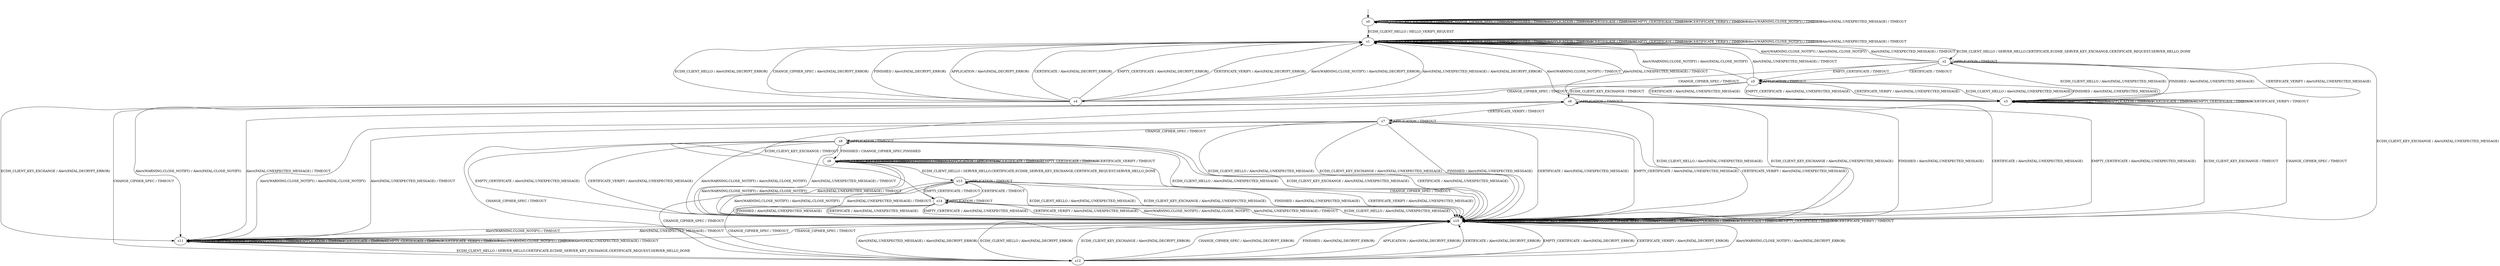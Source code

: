 digraph h1 {
s0 [label="s0"];
s1 [label="s1"];
s2 [label="s2"];
s3 [label="s3"];
s4 [label="s4"];
s5 [label="s5"];
s6 [label="s6"];
s7 [label="s7"];
s8 [label="s8"];
s9 [label="s9"];
s10 [label="s10"];
s11 [label="s11"];
s12 [label="s12"];
s13 [label="s13"];
s14 [label="s14"];
s0 -> s1 [label="ECDH_CLIENT_HELLO / HELLO_VERIFY_REQUEST"];
s0 -> s0 [label="ECDH_CLIENT_KEY_EXCHANGE / TIMEOUT"];
s0 -> s0 [label="CHANGE_CIPHER_SPEC / TIMEOUT"];
s0 -> s0 [label="FINISHED / TIMEOUT"];
s0 -> s0 [label="APPLICATION / TIMEOUT"];
s0 -> s0 [label="CERTIFICATE / TIMEOUT"];
s0 -> s0 [label="EMPTY_CERTIFICATE / TIMEOUT"];
s0 -> s0 [label="CERTIFICATE_VERIFY / TIMEOUT"];
s0 -> s0 [label="Alert(WARNING,CLOSE_NOTIFY) / TIMEOUT"];
s0 -> s0 [label="Alert(FATAL,UNEXPECTED_MESSAGE) / TIMEOUT"];
s1 -> s2 [label="ECDH_CLIENT_HELLO / SERVER_HELLO,CERTIFICATE,ECDHE_SERVER_KEY_EXCHANGE,CERTIFICATE_REQUEST,SERVER_HELLO_DONE"];
s1 -> s1 [label="ECDH_CLIENT_KEY_EXCHANGE / TIMEOUT"];
s1 -> s1 [label="CHANGE_CIPHER_SPEC / TIMEOUT"];
s1 -> s1 [label="FINISHED / TIMEOUT"];
s1 -> s1 [label="APPLICATION / TIMEOUT"];
s1 -> s1 [label="CERTIFICATE / TIMEOUT"];
s1 -> s1 [label="EMPTY_CERTIFICATE / TIMEOUT"];
s1 -> s1 [label="CERTIFICATE_VERIFY / TIMEOUT"];
s1 -> s1 [label="Alert(WARNING,CLOSE_NOTIFY) / TIMEOUT"];
s1 -> s1 [label="Alert(FATAL,UNEXPECTED_MESSAGE) / TIMEOUT"];
s2 -> s3 [label="ECDH_CLIENT_HELLO / Alert(FATAL,UNEXPECTED_MESSAGE)"];
s2 -> s10 [label="ECDH_CLIENT_KEY_EXCHANGE / Alert(FATAL,UNEXPECTED_MESSAGE)"];
s2 -> s4 [label="CHANGE_CIPHER_SPEC / TIMEOUT"];
s2 -> s3 [label="FINISHED / Alert(FATAL,UNEXPECTED_MESSAGE)"];
s2 -> s2 [label="APPLICATION / TIMEOUT"];
s2 -> s5 [label="CERTIFICATE / TIMEOUT"];
s2 -> s5 [label="EMPTY_CERTIFICATE / TIMEOUT"];
s2 -> s3 [label="CERTIFICATE_VERIFY / Alert(FATAL,UNEXPECTED_MESSAGE)"];
s2 -> s1 [label="Alert(WARNING,CLOSE_NOTIFY) / Alert(FATAL,CLOSE_NOTIFY)"];
s2 -> s1 [label="Alert(FATAL,UNEXPECTED_MESSAGE) / TIMEOUT"];
s3 -> s3 [label="ECDH_CLIENT_HELLO / TIMEOUT"];
s3 -> s10 [label="ECDH_CLIENT_KEY_EXCHANGE / TIMEOUT"];
s3 -> s10 [label="CHANGE_CIPHER_SPEC / TIMEOUT"];
s3 -> s3 [label="FINISHED / TIMEOUT"];
s3 -> s3 [label="APPLICATION / TIMEOUT"];
s3 -> s3 [label="CERTIFICATE / TIMEOUT"];
s3 -> s3 [label="EMPTY_CERTIFICATE / TIMEOUT"];
s3 -> s3 [label="CERTIFICATE_VERIFY / TIMEOUT"];
s3 -> s1 [label="Alert(WARNING,CLOSE_NOTIFY) / TIMEOUT"];
s3 -> s1 [label="Alert(FATAL,UNEXPECTED_MESSAGE) / TIMEOUT"];
s4 -> s1 [label="ECDH_CLIENT_HELLO / Alert(FATAL,DECRYPT_ERROR)"];
s4 -> s11 [label="ECDH_CLIENT_KEY_EXCHANGE / Alert(FATAL,DECRYPT_ERROR)"];
s4 -> s1 [label="CHANGE_CIPHER_SPEC / Alert(FATAL,DECRYPT_ERROR)"];
s4 -> s1 [label="FINISHED / Alert(FATAL,DECRYPT_ERROR)"];
s4 -> s1 [label="APPLICATION / Alert(FATAL,DECRYPT_ERROR)"];
s4 -> s1 [label="CERTIFICATE / Alert(FATAL,DECRYPT_ERROR)"];
s4 -> s1 [label="EMPTY_CERTIFICATE / Alert(FATAL,DECRYPT_ERROR)"];
s4 -> s1 [label="CERTIFICATE_VERIFY / Alert(FATAL,DECRYPT_ERROR)"];
s4 -> s1 [label="Alert(WARNING,CLOSE_NOTIFY) / Alert(FATAL,DECRYPT_ERROR)"];
s4 -> s1 [label="Alert(FATAL,UNEXPECTED_MESSAGE) / Alert(FATAL,DECRYPT_ERROR)"];
s5 -> s3 [label="ECDH_CLIENT_HELLO / Alert(FATAL,UNEXPECTED_MESSAGE)"];
s5 -> s6 [label="ECDH_CLIENT_KEY_EXCHANGE / TIMEOUT"];
s5 -> s4 [label="CHANGE_CIPHER_SPEC / TIMEOUT"];
s5 -> s3 [label="FINISHED / Alert(FATAL,UNEXPECTED_MESSAGE)"];
s5 -> s5 [label="APPLICATION / TIMEOUT"];
s5 -> s3 [label="CERTIFICATE / Alert(FATAL,UNEXPECTED_MESSAGE)"];
s5 -> s3 [label="EMPTY_CERTIFICATE / Alert(FATAL,UNEXPECTED_MESSAGE)"];
s5 -> s3 [label="CERTIFICATE_VERIFY / Alert(FATAL,UNEXPECTED_MESSAGE)"];
s5 -> s1 [label="Alert(WARNING,CLOSE_NOTIFY) / Alert(FATAL,CLOSE_NOTIFY)"];
s5 -> s1 [label="Alert(FATAL,UNEXPECTED_MESSAGE) / TIMEOUT"];
s6 -> s10 [label="ECDH_CLIENT_HELLO / Alert(FATAL,UNEXPECTED_MESSAGE)"];
s6 -> s10 [label="ECDH_CLIENT_KEY_EXCHANGE / Alert(FATAL,UNEXPECTED_MESSAGE)"];
s6 -> s12 [label="CHANGE_CIPHER_SPEC / TIMEOUT"];
s6 -> s10 [label="FINISHED / Alert(FATAL,UNEXPECTED_MESSAGE)"];
s6 -> s6 [label="APPLICATION / TIMEOUT"];
s6 -> s10 [label="CERTIFICATE / Alert(FATAL,UNEXPECTED_MESSAGE)"];
s6 -> s10 [label="EMPTY_CERTIFICATE / Alert(FATAL,UNEXPECTED_MESSAGE)"];
s6 -> s7 [label="CERTIFICATE_VERIFY / TIMEOUT"];
s6 -> s11 [label="Alert(WARNING,CLOSE_NOTIFY) / Alert(FATAL,CLOSE_NOTIFY)"];
s6 -> s11 [label="Alert(FATAL,UNEXPECTED_MESSAGE) / TIMEOUT"];
s7 -> s10 [label="ECDH_CLIENT_HELLO / Alert(FATAL,UNEXPECTED_MESSAGE)"];
s7 -> s10 [label="ECDH_CLIENT_KEY_EXCHANGE / Alert(FATAL,UNEXPECTED_MESSAGE)"];
s7 -> s8 [label="CHANGE_CIPHER_SPEC / TIMEOUT"];
s7 -> s10 [label="FINISHED / Alert(FATAL,UNEXPECTED_MESSAGE)"];
s7 -> s7 [label="APPLICATION / TIMEOUT"];
s7 -> s10 [label="CERTIFICATE / Alert(FATAL,UNEXPECTED_MESSAGE)"];
s7 -> s10 [label="EMPTY_CERTIFICATE / Alert(FATAL,UNEXPECTED_MESSAGE)"];
s7 -> s10 [label="CERTIFICATE_VERIFY / Alert(FATAL,UNEXPECTED_MESSAGE)"];
s7 -> s11 [label="Alert(WARNING,CLOSE_NOTIFY) / Alert(FATAL,CLOSE_NOTIFY)"];
s7 -> s11 [label="Alert(FATAL,UNEXPECTED_MESSAGE) / TIMEOUT"];
s8 -> s10 [label="ECDH_CLIENT_HELLO / Alert(FATAL,UNEXPECTED_MESSAGE)"];
s8 -> s10 [label="ECDH_CLIENT_KEY_EXCHANGE / Alert(FATAL,UNEXPECTED_MESSAGE)"];
s8 -> s12 [label="CHANGE_CIPHER_SPEC / TIMEOUT"];
s8 -> s9 [label="FINISHED / CHANGE_CIPHER_SPEC,FINISHED"];
s8 -> s8 [label="APPLICATION / TIMEOUT"];
s8 -> s10 [label="CERTIFICATE / Alert(FATAL,UNEXPECTED_MESSAGE)"];
s8 -> s10 [label="EMPTY_CERTIFICATE / Alert(FATAL,UNEXPECTED_MESSAGE)"];
s8 -> s10 [label="CERTIFICATE_VERIFY / Alert(FATAL,UNEXPECTED_MESSAGE)"];
s8 -> s10 [label="Alert(WARNING,CLOSE_NOTIFY) / Alert(FATAL,CLOSE_NOTIFY)"];
s8 -> s10 [label="Alert(FATAL,UNEXPECTED_MESSAGE) / TIMEOUT"];
s9 -> s13 [label="ECDH_CLIENT_HELLO / SERVER_HELLO,CERTIFICATE,ECDHE_SERVER_KEY_EXCHANGE,CERTIFICATE_REQUEST,SERVER_HELLO_DONE"];
s9 -> s9 [label="ECDH_CLIENT_KEY_EXCHANGE / TIMEOUT"];
s9 -> s10 [label="CHANGE_CIPHER_SPEC / TIMEOUT"];
s9 -> s9 [label="FINISHED / TIMEOUT"];
s9 -> s9 [label="APPLICATION / APPLICATION"];
s9 -> s9 [label="CERTIFICATE / TIMEOUT"];
s9 -> s9 [label="EMPTY_CERTIFICATE / TIMEOUT"];
s9 -> s9 [label="CERTIFICATE_VERIFY / TIMEOUT"];
s9 -> s10 [label="Alert(WARNING,CLOSE_NOTIFY) / Alert(FATAL,CLOSE_NOTIFY)"];
s9 -> s10 [label="Alert(FATAL,UNEXPECTED_MESSAGE) / TIMEOUT"];
s10 -> s10 [label="ECDH_CLIENT_HELLO / TIMEOUT"];
s10 -> s10 [label="ECDH_CLIENT_KEY_EXCHANGE / TIMEOUT"];
s10 -> s10 [label="CHANGE_CIPHER_SPEC / TIMEOUT"];
s10 -> s10 [label="FINISHED / TIMEOUT"];
s10 -> s10 [label="APPLICATION / TIMEOUT"];
s10 -> s10 [label="CERTIFICATE / TIMEOUT"];
s10 -> s10 [label="EMPTY_CERTIFICATE / TIMEOUT"];
s10 -> s10 [label="CERTIFICATE_VERIFY / TIMEOUT"];
s10 -> s11 [label="Alert(WARNING,CLOSE_NOTIFY) / TIMEOUT"];
s10 -> s11 [label="Alert(FATAL,UNEXPECTED_MESSAGE) / TIMEOUT"];
s11 -> s12 [label="ECDH_CLIENT_HELLO / SERVER_HELLO,CERTIFICATE,ECDHE_SERVER_KEY_EXCHANGE,CERTIFICATE_REQUEST,SERVER_HELLO_DONE"];
s11 -> s11 [label="ECDH_CLIENT_KEY_EXCHANGE / TIMEOUT"];
s11 -> s10 [label="CHANGE_CIPHER_SPEC / TIMEOUT"];
s11 -> s11 [label="FINISHED / TIMEOUT"];
s11 -> s11 [label="APPLICATION / TIMEOUT"];
s11 -> s11 [label="CERTIFICATE / TIMEOUT"];
s11 -> s11 [label="EMPTY_CERTIFICATE / TIMEOUT"];
s11 -> s11 [label="CERTIFICATE_VERIFY / TIMEOUT"];
s11 -> s11 [label="Alert(WARNING,CLOSE_NOTIFY) / TIMEOUT"];
s11 -> s11 [label="Alert(FATAL,UNEXPECTED_MESSAGE) / TIMEOUT"];
s12 -> s10 [label="ECDH_CLIENT_HELLO / Alert(FATAL,DECRYPT_ERROR)"];
s12 -> s10 [label="ECDH_CLIENT_KEY_EXCHANGE / Alert(FATAL,DECRYPT_ERROR)"];
s12 -> s10 [label="CHANGE_CIPHER_SPEC / Alert(FATAL,DECRYPT_ERROR)"];
s12 -> s10 [label="FINISHED / Alert(FATAL,DECRYPT_ERROR)"];
s12 -> s10 [label="APPLICATION / Alert(FATAL,DECRYPT_ERROR)"];
s12 -> s10 [label="CERTIFICATE / Alert(FATAL,DECRYPT_ERROR)"];
s12 -> s10 [label="EMPTY_CERTIFICATE / Alert(FATAL,DECRYPT_ERROR)"];
s12 -> s10 [label="CERTIFICATE_VERIFY / Alert(FATAL,DECRYPT_ERROR)"];
s12 -> s10 [label="Alert(WARNING,CLOSE_NOTIFY) / Alert(FATAL,DECRYPT_ERROR)"];
s12 -> s10 [label="Alert(FATAL,UNEXPECTED_MESSAGE) / Alert(FATAL,DECRYPT_ERROR)"];
s13 -> s10 [label="ECDH_CLIENT_HELLO / Alert(FATAL,UNEXPECTED_MESSAGE)"];
s13 -> s10 [label="ECDH_CLIENT_KEY_EXCHANGE / Alert(FATAL,UNEXPECTED_MESSAGE)"];
s13 -> s12 [label="CHANGE_CIPHER_SPEC / TIMEOUT"];
s13 -> s10 [label="FINISHED / Alert(FATAL,UNEXPECTED_MESSAGE)"];
s13 -> s13 [label="APPLICATION / TIMEOUT"];
s13 -> s14 [label="CERTIFICATE / TIMEOUT"];
s13 -> s14 [label="EMPTY_CERTIFICATE / TIMEOUT"];
s13 -> s10 [label="CERTIFICATE_VERIFY / Alert(FATAL,UNEXPECTED_MESSAGE)"];
s13 -> s10 [label="Alert(WARNING,CLOSE_NOTIFY) / Alert(FATAL,CLOSE_NOTIFY)"];
s13 -> s10 [label="Alert(FATAL,UNEXPECTED_MESSAGE) / TIMEOUT"];
s14 -> s10 [label="ECDH_CLIENT_HELLO / Alert(FATAL,UNEXPECTED_MESSAGE)"];
s14 -> s6 [label="ECDH_CLIENT_KEY_EXCHANGE / TIMEOUT"];
s14 -> s12 [label="CHANGE_CIPHER_SPEC / TIMEOUT"];
s14 -> s10 [label="FINISHED / Alert(FATAL,UNEXPECTED_MESSAGE)"];
s14 -> s14 [label="APPLICATION / TIMEOUT"];
s14 -> s10 [label="CERTIFICATE / Alert(FATAL,UNEXPECTED_MESSAGE)"];
s14 -> s10 [label="EMPTY_CERTIFICATE / Alert(FATAL,UNEXPECTED_MESSAGE)"];
s14 -> s10 [label="CERTIFICATE_VERIFY / Alert(FATAL,UNEXPECTED_MESSAGE)"];
s14 -> s10 [label="Alert(WARNING,CLOSE_NOTIFY) / Alert(FATAL,CLOSE_NOTIFY)"];
s14 -> s10 [label="Alert(FATAL,UNEXPECTED_MESSAGE) / TIMEOUT"];
__start0 [shape=none, label=""];
__start0 -> s0 [label=""];
}
